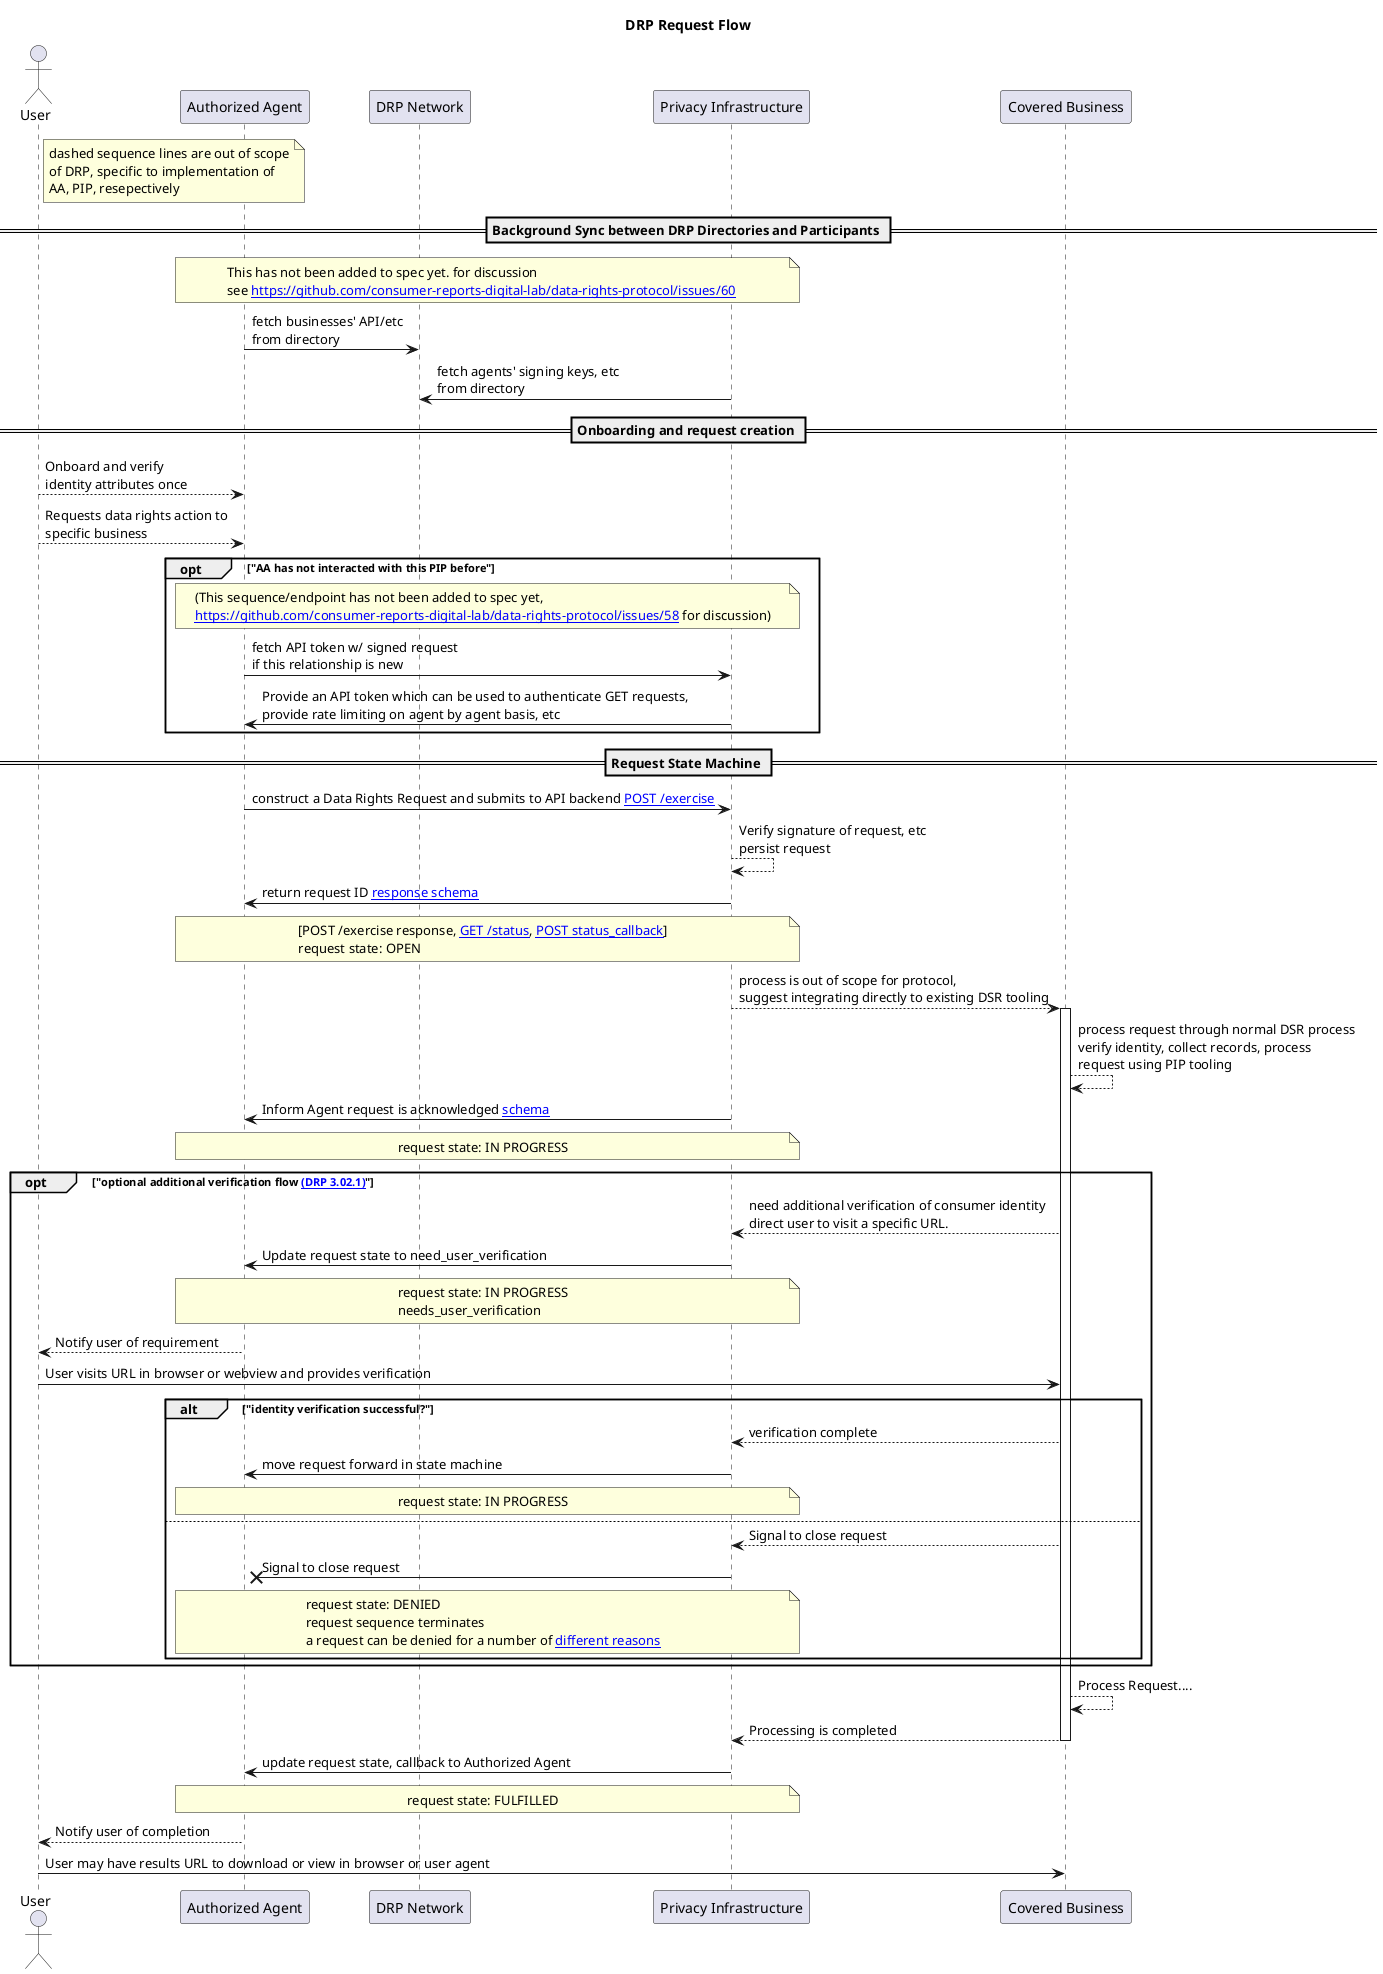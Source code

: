 @startuml
title DRP Request Flow

Actor User
participant "Authorized Agent" 
participant "DRP Network"
participant "Privacy Infrastructure" 
participant "Covered Business"

note right of User
        dashed sequence lines are out of scope
        of DRP, specific to implementation of
        AA, PIP, resepectively
end note


== Background Sync between DRP Directories and Participants ==
note over "Privacy Infrastructure", "Authorized Agent"
        This has not been added to spec yet. for discussion
        see [[https://github.com/consumer-reports-digital-lab/data-rights-protocol/issues/60]] 
end note
"Authorized Agent" -> "DRP Network": fetch businesses' API/etc\nfrom directory
"Privacy Infrastructure" -> "DRP Network": fetch agents' signing keys, etc\nfrom directory

== Onboarding and request creation ==

User --> "Authorized Agent": Onboard and verify\nidentity attributes once
User --> "Authorized Agent": Requests data rights action to\nspecific business

opt "AA has not interacted with this PIP before"
        note over "Privacy Infrastructure", "Authorized Agent"
                (This sequence/endpoint has not been added to spec yet,
                [[https://github.com/consumer-reports-digital-lab/data-rights-protocol/issues/58]] for discussion)
        end note
        "Authorized Agent" -> "Privacy Infrastructure": fetch API token w/ signed request\nif this relationship is new
        "Privacy Infrastructure" -> "Authorized Agent": Provide an API token which can be used to authenticate GET requests,\nprovide rate limiting on agent by agent basis, etc
end

== Request State Machine ==

"Authorized Agent" -> "Privacy Infrastructure": construct a Data Rights Request and submits to API backend [[https://github.com/consumer-reports-digital-lab/data-rights-protocol/blob/0863d03717082599e19930ea6f009c048b86e979/data-rights-protocol.md#202-post-exercisekidaa-id-data-rights-exercise-endpoint POST /exercise]]

"Privacy Infrastructure" --> "Privacy Infrastructure": Verify signature of request, etc\npersist request
"Privacy Infrastructure" -> "Authorized Agent": return request ID [[https://github.com/consumer-reports-digital-lab/data-rights-protocol/blob/0863d03717082599e19930ea6f009c048b86e979/data-rights-protocol.md#user-content-303-schema-status-of-a-data-subject-exercise-request response schema]]
note over "Privacy Infrastructure", "Authorized Agent" 
        [POST /exercise response, [[https://github.com/consumer-reports-digital-lab/data-rights-protocol/blob/0863d03717082599e19930ea6f009c048b86e979/data-rights-protocol.md#203-get-status-data-rights-status-endpoint GET /status]], [[https://github.com/consumer-reports-digital-lab/data-rights-protocol/blob/0863d03717082599e19930ea6f009c048b86e979/data-rights-protocol.md#user-content-204-post-status_callback-data-rights-status-callback-endpoint POST status_callback]]]
        request state: OPEN
end note

"Privacy Infrastructure" --> "Covered Business": process is out of scope for protocol,\nsuggest integrating directly to existing DSR tooling
activate "Covered Business"
        "Covered Business" --> "Covered Business": process request through normal DSR process\nverify identity, collect records, process\nrequest using PIP tooling
        "Privacy Infrastructure" -> "Authorized Agent": Inform Agent request is acknowledged [[https://github.com/consumer-reports-digital-lab/data-rights-protocol/blob/0863d03717082599e19930ea6f009c048b86e979/data-rights-protocol.md#user-content-303-schema-status-of-a-data-subject-exercise-request schema]]
        note over "Privacy Infrastructure", "Authorized Agent" 
                request state: IN PROGRESS
        end note

        opt "optional additional verification flow [[https://github.com/consumer-reports-digital-lab/data-rights-protocol/blob/0863d03717082599e19930ea6f009c048b86e979/data-rights-protocol.md#3021-need_user_verification-state-flow-semantics (DRP 3.02.1)]]"
                "Covered Business" --> "Privacy Infrastructure": need additional verification of consumer identity\ndirect user to visit a specific URL.
                "Privacy Infrastructure" -> "Authorized Agent": Update request state to need_user_verification
                note over "Privacy Infrastructure", "Authorized Agent" 
                        request state: IN PROGRESS
                        needs_user_verification
                end note
                
                "Authorized Agent" --> User: Notify user of requirement
                User -> "Covered Business": User visits URL in browser or webview and provides verification
                alt "identity verification successful?"
                        "Covered Business" --> "Privacy Infrastructure": verification complete
                        "Privacy Infrastructure" -> "Authorized Agent": move request forward in state machine
                        note over "Privacy Infrastructure", "Authorized Agent" 
                                request state: IN PROGRESS
                        end note
                else
                        "Covered Business" --> "Privacy Infrastructure": Signal to close request
                        "Privacy Infrastructure" ->x "Authorized Agent": Signal to close request
                        note over "Privacy Infrastructure", "Authorized Agent" 
                                request state: DENIED
                                request sequence terminates
                                a request can be denied for a number of [[https://github.com/consumer-reports-digital-lab/data-rights-protocol/blob/0863d03717082599e19930ea6f009c048b86e979/data-rights-protocol.md#302-request-statuses different reasons]]
                        end note
                end
        end

        "Covered Business" --> "Covered Business": Process Request....
        "Covered Business" --> "Privacy Infrastructure": Processing is completed
deactivate "Covered Business"
"Privacy Infrastructure" -> "Authorized Agent": update request state, callback to Authorized Agent
note over "Privacy Infrastructure", "Authorized Agent" 
        request state: FULFILLED
end note

"Authorized Agent" --> User: Notify user of completion
User -> "Covered Business": User may have results URL to download or view in browser or user agent
@enduml
